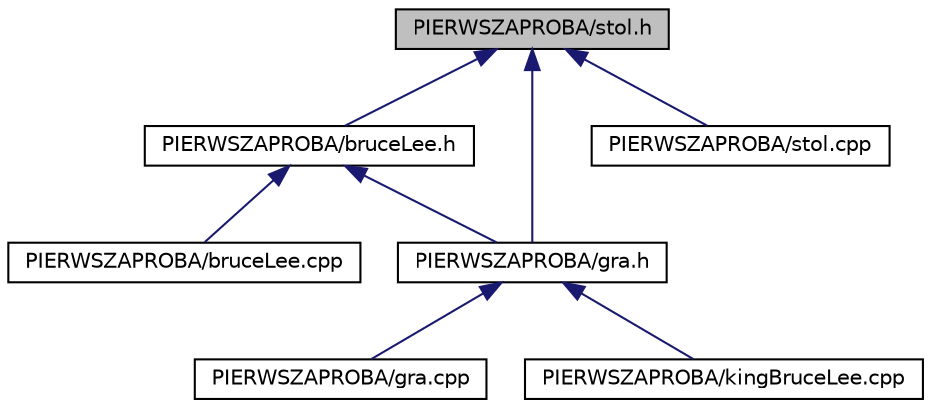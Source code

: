 digraph "PIERWSZAPROBA/stol.h"
{
 // LATEX_PDF_SIZE
  edge [fontname="Helvetica",fontsize="10",labelfontname="Helvetica",labelfontsize="10"];
  node [fontname="Helvetica",fontsize="10",shape=record];
  Node1 [label="PIERWSZAPROBA/stol.h",height=0.2,width=0.4,color="black", fillcolor="grey75", style="filled", fontcolor="black",tooltip="Plik naglowkowy modulu Stol."];
  Node1 -> Node2 [dir="back",color="midnightblue",fontsize="10",style="solid",fontname="Helvetica"];
  Node2 [label="PIERWSZAPROBA/bruceLee.h",height=0.2,width=0.4,color="black", fillcolor="white", style="filled",URL="$bruce_lee_8h.html",tooltip="Plik naglowkowy modulu BruceLee."];
  Node2 -> Node3 [dir="back",color="midnightblue",fontsize="10",style="solid",fontname="Helvetica"];
  Node3 [label="PIERWSZAPROBA/bruceLee.cpp",height=0.2,width=0.4,color="black", fillcolor="white", style="filled",URL="$bruce_lee_8cpp.html",tooltip="Plik cpp modulu BruceLee."];
  Node2 -> Node4 [dir="back",color="midnightblue",fontsize="10",style="solid",fontname="Helvetica"];
  Node4 [label="PIERWSZAPROBA/gra.h",height=0.2,width=0.4,color="black", fillcolor="white", style="filled",URL="$gra_8h.html",tooltip="Plik naglowkowy modulu Gra."];
  Node4 -> Node5 [dir="back",color="midnightblue",fontsize="10",style="solid",fontname="Helvetica"];
  Node5 [label="PIERWSZAPROBA/gra.cpp",height=0.2,width=0.4,color="black", fillcolor="white", style="filled",URL="$gra_8cpp.html",tooltip="Plik cpp modulu Gra."];
  Node4 -> Node6 [dir="back",color="midnightblue",fontsize="10",style="solid",fontname="Helvetica"];
  Node6 [label="PIERWSZAPROBA/kingBruceLee.cpp",height=0.2,width=0.4,color="black", fillcolor="white", style="filled",URL="$king_bruce_lee_8cpp.html",tooltip="Plik cpp modulu kingBruceLee."];
  Node1 -> Node4 [dir="back",color="midnightblue",fontsize="10",style="solid",fontname="Helvetica"];
  Node1 -> Node7 [dir="back",color="midnightblue",fontsize="10",style="solid",fontname="Helvetica"];
  Node7 [label="PIERWSZAPROBA/stol.cpp",height=0.2,width=0.4,color="black", fillcolor="white", style="filled",URL="$stol_8cpp.html",tooltip="Plik cpp modulu Stol."];
}
